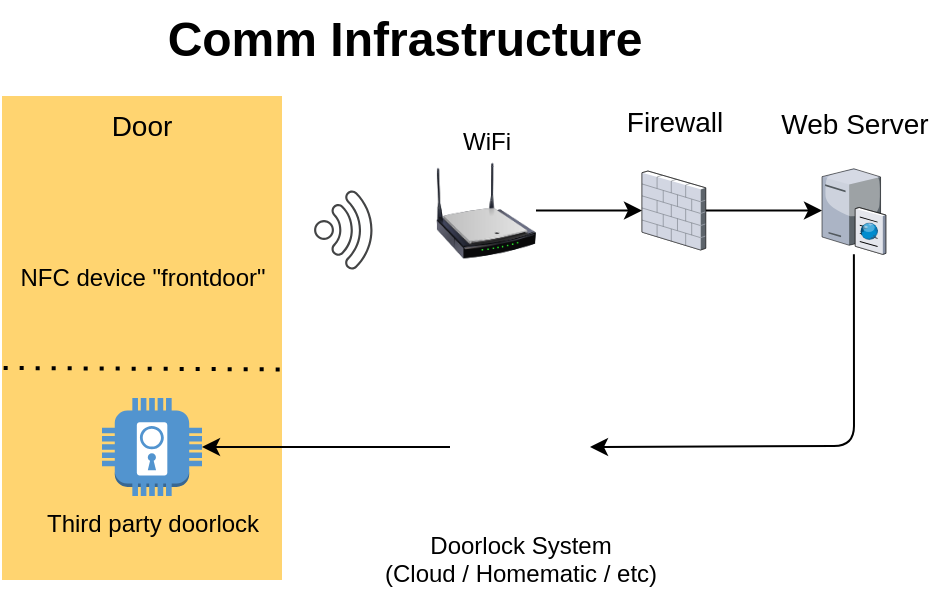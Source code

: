 <mxfile version="13.6.6" type="device"><diagram name="Page-1" id="e3a06f82-3646-2815-327d-82caf3d4e204"><mxGraphModel dx="2844" dy="1526" grid="1" gridSize="10" guides="1" tooltips="1" connect="1" arrows="1" fold="1" page="1" pageScale="1.5" pageWidth="1169" pageHeight="826" background="none" math="0" shadow="0"><root><mxCell id="0" style=";html=1;"/><mxCell id="1" style=";html=1;" parent="0"/><mxCell id="6a7d8f32e03d9370-57" value="Door" style="whiteSpace=wrap;html=1;fillColor=#FFD470;gradientColor=none;fontSize=14;strokeColor=none;verticalAlign=top;" parent="1" vertex="1"><mxGeometry x="220" y="98" width="140" height="242" as="geometry"/></mxCell><mxCell id="6a7d8f32e03d9370-15" value="Web Server" style="verticalLabelPosition=top;aspect=fixed;html=1;verticalAlign=middle;strokeColor=none;shape=mxgraph.citrix.cache_server;fillColor=#66B2FF;gradientColor=#0066CC;fontSize=14;labelPosition=center;align=center;" parent="1" vertex="1"><mxGeometry x="630" y="133.38" width="31.86" height="43.75" as="geometry"/></mxCell><mxCell id="RBUdWqb0AhtCQ73V7NBC-3" value="" style="edgeStyle=orthogonalEdgeStyle;rounded=0;orthogonalLoop=1;jettySize=auto;html=1;" edge="1" parent="1" source="6a7d8f32e03d9370-17" target="6a7d8f32e03d9370-15"><mxGeometry relative="1" as="geometry"/></mxCell><mxCell id="6a7d8f32e03d9370-17" value="Firewall" style="verticalLabelPosition=top;aspect=fixed;html=1;verticalAlign=top;strokeColor=none;shape=mxgraph.citrix.firewall;fillColor=#66B2FF;gradientColor=#0066CC;fontSize=14;labelPosition=center;align=center;" parent="1" vertex="1"><mxGeometry x="540" y="135.5" width="31.86" height="39.5" as="geometry"/></mxCell><mxCell id="6a7d8f32e03d9370-62" value="Comm Infrastructure" style="text;strokeColor=none;fillColor=none;html=1;fontSize=24;fontStyle=1;verticalAlign=middle;align=center;" parent="1" vertex="1"><mxGeometry x="250" y="50" width="341" height="40" as="geometry"/></mxCell><mxCell id="RBUdWqb0AhtCQ73V7NBC-1" value="NFC device &quot;frontdoor&quot;" style="shape=image;html=1;verticalAlign=top;verticalLabelPosition=bottom;labelBackgroundColor=none;imageAspect=0;aspect=fixed;image=https://cdn3.iconfinder.com/data/icons/wpzoom-developer-icon-set/500/25-128.png" vertex="1" parent="1"><mxGeometry x="270" y="135" width="40" height="40" as="geometry"/></mxCell><mxCell id="RBUdWqb0AhtCQ73V7NBC-4" style="edgeStyle=orthogonalEdgeStyle;rounded=0;orthogonalLoop=1;jettySize=auto;html=1;exitX=1;exitY=0.5;exitDx=0;exitDy=0;" edge="1" parent="1" source="RBUdWqb0AhtCQ73V7NBC-2" target="6a7d8f32e03d9370-17"><mxGeometry relative="1" as="geometry"/></mxCell><mxCell id="RBUdWqb0AhtCQ73V7NBC-2" value="WiFi" style="image;html=1;image=img/lib/clip_art/networking/Wireless_Router_N_128x128.png;labelPosition=center;verticalLabelPosition=top;align=center;verticalAlign=bottom;" vertex="1" parent="1"><mxGeometry x="437" y="130.25" width="50" height="50" as="geometry"/></mxCell><mxCell id="RBUdWqb0AhtCQ73V7NBC-5" value="" style="pointerEvents=1;shadow=0;dashed=0;html=1;strokeColor=none;fillColor=#434445;aspect=fixed;labelPosition=center;verticalLabelPosition=bottom;verticalAlign=top;align=center;outlineConnect=0;shape=mxgraph.vvd.wi_fi;rotation=45;" vertex="1" parent="1"><mxGeometry x="380" y="150" width="30" height="30" as="geometry"/></mxCell><mxCell id="RBUdWqb0AhtCQ73V7NBC-7" value="Third party doorlock" style="outlineConnect=0;dashed=0;verticalLabelPosition=bottom;verticalAlign=top;align=center;html=1;shape=mxgraph.aws3.door_lock;fillColor=#5294CF;gradientColor=none;" vertex="1" parent="1"><mxGeometry x="270" y="249" width="50" height="49" as="geometry"/></mxCell><mxCell id="RBUdWqb0AhtCQ73V7NBC-12" value="" style="endArrow=none;dashed=1;html=1;dashPattern=1 3;strokeWidth=2;exitX=0.006;exitY=0.562;exitDx=0;exitDy=0;exitPerimeter=0;entryX=1;entryY=0.565;entryDx=0;entryDy=0;entryPerimeter=0;" edge="1" parent="1" source="6a7d8f32e03d9370-57" target="6a7d8f32e03d9370-57"><mxGeometry width="50" height="50" relative="1" as="geometry"><mxPoint x="230" y="440" as="sourcePoint"/><mxPoint x="280" y="390" as="targetPoint"/></mxGeometry></mxCell><mxCell id="RBUdWqb0AhtCQ73V7NBC-13" value="" style="shape=image;html=1;verticalAlign=top;verticalLabelPosition=bottom;labelBackgroundColor=#ffffff;imageAspect=0;aspect=fixed;image=https://cdn0.iconfinder.com/data/icons/simpline-mix/64/simpline_43-128.png" vertex="1" parent="1"><mxGeometry x="310" y="98" width="28" height="28" as="geometry"/></mxCell><mxCell id="RBUdWqb0AhtCQ73V7NBC-19" value="" style="edgeStyle=orthogonalEdgeStyle;rounded=0;orthogonalLoop=1;jettySize=auto;html=1;entryX=1;entryY=0.5;entryDx=0;entryDy=0;entryPerimeter=0;" edge="1" parent="1" source="RBUdWqb0AhtCQ73V7NBC-15" target="RBUdWqb0AhtCQ73V7NBC-7"><mxGeometry relative="1" as="geometry"/></mxCell><mxCell id="RBUdWqb0AhtCQ73V7NBC-15" value="&lt;div&gt;Doorlock System &lt;br&gt;&lt;/div&gt;&lt;div&gt;(Cloud / Homematic / etc)&lt;/div&gt;" style="shape=image;html=1;verticalAlign=top;verticalLabelPosition=bottom;labelBackgroundColor=#ffffff;imageAspect=0;aspect=fixed;image=https://cdn0.iconfinder.com/data/icons/hotel-services-48/64/__22._hotel_key-128.png" vertex="1" parent="1"><mxGeometry x="444" y="238.5" width="70" height="70" as="geometry"/></mxCell><mxCell id="RBUdWqb0AhtCQ73V7NBC-18" value="" style="endArrow=classic;html=1;entryX=1;entryY=0.5;entryDx=0;entryDy=0;" edge="1" parent="1" source="6a7d8f32e03d9370-15" target="RBUdWqb0AhtCQ73V7NBC-15"><mxGeometry width="50" height="50" relative="1" as="geometry"><mxPoint x="620" y="260" as="sourcePoint"/><mxPoint x="670" y="210" as="targetPoint"/><Array as="points"><mxPoint x="646" y="273"/></Array></mxGeometry></mxCell></root></mxGraphModel></diagram></mxfile>
